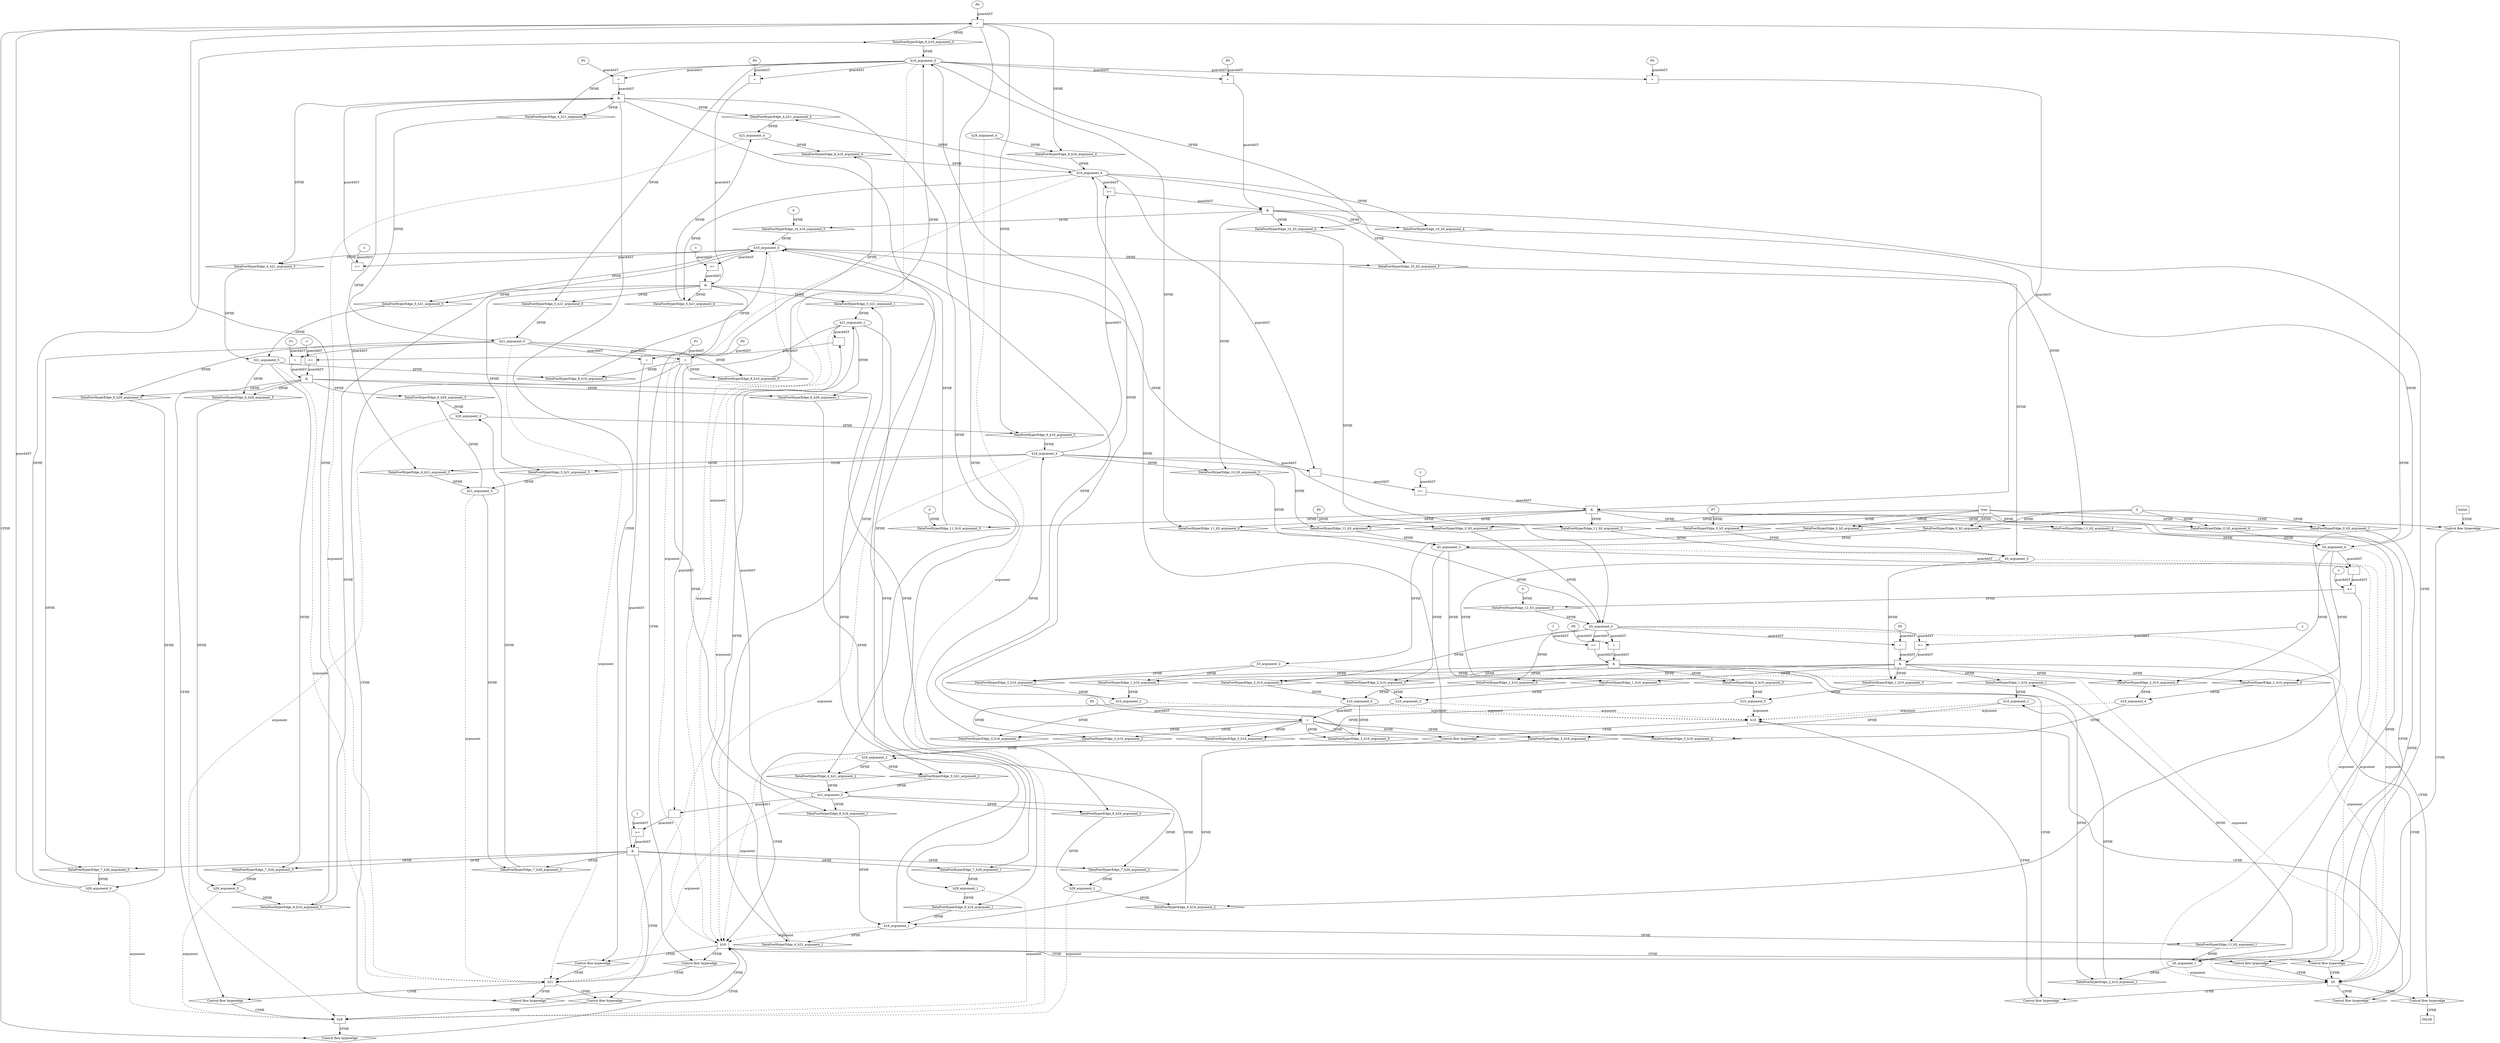 digraph dag {
"h10" [label="h10" nodeName="h10" class=CONTROL  shape="rect"];
"h16" [label="h16" nodeName="h16" class=CONTROL  shape="rect"];
"h21" [label="h21" nodeName="h21" class=CONTROL  shape="rect"];
"h29" [label="h29" nodeName="h29" class=CONTROL  shape="rect"];
"h5" [label="h5" nodeName="h5" class=CONTROL  shape="rect"];
FALSE [label="FALSE" nodeName=FALSE class=CONTROL  shape="rect"];
Initial [label="Initial" nodeName=Initial class=CONTROL  shape="rect"];
ControlFowHyperEdge_0 [label="Control flow hyperedge" nodeName=ControlFowHyperEdge_0 class=controlFlowHyperEdge shape="diamond"];
"Initial" -> ControlFowHyperEdge_0 [label="CFHE"]
ControlFowHyperEdge_0 -> "h5" [label="CFHE"]
ControlFowHyperEdge_1 [label="Control flow hyperedge" nodeName=ControlFowHyperEdge_1 class=controlFlowHyperEdge shape="diamond"];
"h5" -> ControlFowHyperEdge_1 [label="CFHE"]
ControlFowHyperEdge_1 -> "h10" [label="CFHE"]
ControlFowHyperEdge_2 [label="Control flow hyperedge" nodeName=ControlFowHyperEdge_2 class=controlFlowHyperEdge shape="diamond"];
"h5" -> ControlFowHyperEdge_2 [label="CFHE"]
ControlFowHyperEdge_2 -> "h10" [label="CFHE"]
ControlFowHyperEdge_3 [label="Control flow hyperedge" nodeName=ControlFowHyperEdge_3 class=controlFlowHyperEdge shape="diamond"];
"h10" -> ControlFowHyperEdge_3 [label="CFHE"]
ControlFowHyperEdge_3 -> "h16" [label="CFHE"]
ControlFowHyperEdge_4 [label="Control flow hyperedge" nodeName=ControlFowHyperEdge_4 class=controlFlowHyperEdge shape="diamond"];
"h16" -> ControlFowHyperEdge_4 [label="CFHE"]
ControlFowHyperEdge_4 -> "h21" [label="CFHE"]
ControlFowHyperEdge_5 [label="Control flow hyperedge" nodeName=ControlFowHyperEdge_5 class=controlFlowHyperEdge shape="diamond"];
"h16" -> ControlFowHyperEdge_5 [label="CFHE"]
ControlFowHyperEdge_5 -> "h21" [label="CFHE"]
ControlFowHyperEdge_6 [label="Control flow hyperedge" nodeName=ControlFowHyperEdge_6 class=controlFlowHyperEdge shape="diamond"];
"h21" -> ControlFowHyperEdge_6 [label="CFHE"]
ControlFowHyperEdge_6 -> "h29" [label="CFHE"]
ControlFowHyperEdge_7 [label="Control flow hyperedge" nodeName=ControlFowHyperEdge_7 class=controlFlowHyperEdge shape="diamond"];
"h21" -> ControlFowHyperEdge_7 [label="CFHE"]
ControlFowHyperEdge_7 -> "h29" [label="CFHE"]
ControlFowHyperEdge_8 [label="Control flow hyperedge" nodeName=ControlFowHyperEdge_8 class=controlFlowHyperEdge shape="diamond"];
"h21" -> ControlFowHyperEdge_8 [label="CFHE"]
ControlFowHyperEdge_8 -> "h16" [label="CFHE"]
ControlFowHyperEdge_9 [label="Control flow hyperedge" nodeName=ControlFowHyperEdge_9 class=controlFlowHyperEdge shape="diamond"];
"h29" -> ControlFowHyperEdge_9 [label="CFHE"]
ControlFowHyperEdge_9 -> "h16" [label="CFHE"]
ControlFowHyperEdge_10 [label="Control flow hyperedge" nodeName=ControlFowHyperEdge_10 class=controlFlowHyperEdge shape="diamond"];
"h16" -> ControlFowHyperEdge_10 [label="CFHE"]
ControlFowHyperEdge_10 -> "h5" [label="CFHE"]
ControlFowHyperEdge_11 [label="Control flow hyperedge" nodeName=ControlFowHyperEdge_11 class=controlFlowHyperEdge shape="diamond"];
"h16" -> ControlFowHyperEdge_11 [label="CFHE"]
ControlFowHyperEdge_11 -> "h5" [label="CFHE"]
ControlFowHyperEdge_12 [label="Control flow hyperedge" nodeName=ControlFowHyperEdge_12 class=controlFlowHyperEdge shape="diamond"];
"h5" -> ControlFowHyperEdge_12 [label="CFHE"]
ControlFowHyperEdge_12 -> "FALSE" [label="CFHE"]
"h5_argument_0" [label="h5_argument_0" nodeName=argument0 class=argument  head="h5" shape="oval"];
"h5_argument_0" -> "h5"[label="argument" style="dashed"]
"h5_argument_1" [label="h5_argument_1" nodeName=argument1 class=argument  head="h5" shape="oval"];
"h5_argument_1" -> "h5"[label="argument" style="dashed"]
"h5_argument_2" [label="h5_argument_2" nodeName=argument2 class=argument  head="h5" shape="oval"];
"h5_argument_2" -> "h5"[label="argument" style="dashed"]
"h5_argument_3" [label="h5_argument_3" nodeName=argument3 class=argument  head="h5" shape="oval"];
"h5_argument_3" -> "h5"[label="argument" style="dashed"]
"h5_argument_4" [label="h5_argument_4" nodeName=argument4 class=argument  head="h5" shape="oval"];
"h5_argument_4" -> "h5"[label="argument" style="dashed"]
"h5_argument_5" [label="h5_argument_5" nodeName=argument5 class=argument  head="h5" shape="oval"];
"h5_argument_5" -> "h5"[label="argument" style="dashed"]
"h10_argument_0" [label="h10_argument_0" nodeName=argument0 class=argument  head="h10" shape="oval"];
"h10_argument_0" -> "h10"[label="argument" style="dashed"]
"h10_argument_1" [label="h10_argument_1" nodeName=argument1 class=argument  head="h10" shape="oval"];
"h10_argument_1" -> "h10"[label="argument" style="dashed"]
"h10_argument_2" [label="h10_argument_2" nodeName=argument2 class=argument  head="h10" shape="oval"];
"h10_argument_2" -> "h10"[label="argument" style="dashed"]
"h10_argument_3" [label="h10_argument_3" nodeName=argument3 class=argument  head="h10" shape="oval"];
"h10_argument_3" -> "h10"[label="argument" style="dashed"]
"h10_argument_4" [label="h10_argument_4" nodeName=argument4 class=argument  head="h10" shape="oval"];
"h10_argument_4" -> "h10"[label="argument" style="dashed"]
"h10_argument_5" [label="h10_argument_5" nodeName=argument5 class=argument  head="h10" shape="oval"];
"h10_argument_5" -> "h10"[label="argument" style="dashed"]
"h16_argument_0" [label="h16_argument_0" nodeName=argument0 class=argument  head="h16" shape="oval"];
"h16_argument_0" -> "h16"[label="argument" style="dashed"]
"h16_argument_1" [label="h16_argument_1" nodeName=argument1 class=argument  head="h16" shape="oval"];
"h16_argument_1" -> "h16"[label="argument" style="dashed"]
"h16_argument_2" [label="h16_argument_2" nodeName=argument2 class=argument  head="h16" shape="oval"];
"h16_argument_2" -> "h16"[label="argument" style="dashed"]
"h16_argument_3" [label="h16_argument_3" nodeName=argument3 class=argument  head="h16" shape="oval"];
"h16_argument_3" -> "h16"[label="argument" style="dashed"]
"h16_argument_4" [label="h16_argument_4" nodeName=argument4 class=argument  head="h16" shape="oval"];
"h16_argument_4" -> "h16"[label="argument" style="dashed"]
"h16_argument_5" [label="h16_argument_5" nodeName=argument5 class=argument  head="h16" shape="oval"];
"h16_argument_5" -> "h16"[label="argument" style="dashed"]
"h21_argument_0" [label="h21_argument_0" nodeName=argument0 class=argument  head="h21" shape="oval"];
"h21_argument_0" -> "h21"[label="argument" style="dashed"]
"h21_argument_1" [label="h21_argument_1" nodeName=argument1 class=argument  head="h21" shape="oval"];
"h21_argument_1" -> "h21"[label="argument" style="dashed"]
"h21_argument_2" [label="h21_argument_2" nodeName=argument2 class=argument  head="h21" shape="oval"];
"h21_argument_2" -> "h21"[label="argument" style="dashed"]
"h21_argument_3" [label="h21_argument_3" nodeName=argument3 class=argument  head="h21" shape="oval"];
"h21_argument_3" -> "h21"[label="argument" style="dashed"]
"h21_argument_4" [label="h21_argument_4" nodeName=argument4 class=argument  head="h21" shape="oval"];
"h21_argument_4" -> "h21"[label="argument" style="dashed"]
"h21_argument_5" [label="h21_argument_5" nodeName=argument5 class=argument  head="h21" shape="oval"];
"h21_argument_5" -> "h21"[label="argument" style="dashed"]
"h29_argument_0" [label="h29_argument_0" nodeName=argument0 class=argument  head="h29" shape="oval"];
"h29_argument_0" -> "h29"[label="argument" style="dashed"]
"h29_argument_1" [label="h29_argument_1" nodeName=argument1 class=argument  head="h29" shape="oval"];
"h29_argument_1" -> "h29"[label="argument" style="dashed"]
"h29_argument_2" [label="h29_argument_2" nodeName=argument2 class=argument  head="h29" shape="oval"];
"h29_argument_2" -> "h29"[label="argument" style="dashed"]
"h29_argument_3" [label="h29_argument_3" nodeName=argument3 class=argument  head="h29" shape="oval"];
"h29_argument_3" -> "h29"[label="argument" style="dashed"]
"h29_argument_4" [label="h29_argument_4" nodeName=argument4 class=argument  head="h29" shape="oval"];
"h29_argument_4" -> "h29"[label="argument" style="dashed"]
"h29_argument_5" [label="h29_argument_5" nodeName=argument5 class=argument  head="h29" shape="oval"];
"h29_argument_5" -> "h29"[label="argument" style="dashed"]

"true_0" [label="true" nodeName="true_0" class=true shape="rect"];
"true_0" -> "ControlFowHyperEdge_0" [label="CFHE"];
"xxxh5___Initial_0xxxdataFlow_0_node_0" [label="0" nodeName="xxxh5___Initial_0xxxdataFlow_0_node_0" class=IdealInt ];


"xxxh5___Initial_0xxxdataFlow2_node_0" [label="P0" nodeName="xxxh5___Initial_0xxxdataFlow2_node_0" class=symbolicConstant ];


"xxxh5___Initial_0xxxdataFlow4_node_0" [label="P7" nodeName="xxxh5___Initial_0xxxdataFlow4_node_0" class=symbolicConstant ];


"xxxh10___h5_1xxx_and" [label="&" nodeName="xxxh10___h5_1xxx_and" class=Operator shape="rect"];
"xxxh10___h5_1xxxguard_0_node_0" [label=">=" nodeName="xxxh10___h5_1xxxguard_0_node_0" class=Operator  shape="rect"];
"xxxh10___h5_1xxxguard_0_node_1" [label="-1" nodeName="xxxh10___h5_1xxxguard_0_node_1" class=IdealInt ];
"xxxh10___h5_1xxxguard_0_node_1" -> "xxxh10___h5_1xxxguard_0_node_0"[label="guardAST"]
"h5_argument_0" -> "xxxh10___h5_1xxxguard_0_node_0"[label="guardAST"]

"xxxh10___h5_1xxxguard_0_node_0" -> "xxxh10___h5_1xxx_and" [label="guardAST"];
"xxxh10___h5_1xxxguard1_node_0" [label="=" nodeName="xxxh10___h5_1xxxguard1_node_0" class=Operator  shape="rect"];
"xxxh10___h5_1xxxguard1_node_1" [label="P0" nodeName="xxxh10___h5_1xxxguard1_node_1" class=symbolicConstant ];
"xxxh10___h5_1xxxguard1_node_1" -> "xxxh10___h5_1xxxguard1_node_0"[label="guardAST"]
"h5_argument_0" -> "xxxh10___h5_1xxxguard1_node_0"[label="guardAST"]

"xxxh10___h5_1xxxguard1_node_0" -> "xxxh10___h5_1xxx_and" [label="guardAST"];
"xxxh10___h5_1xxx_and" -> "ControlFowHyperEdge_1" [label="CFHE"];
"xxxh10___h5_2xxx_and" [label="&" nodeName="xxxh10___h5_2xxx_and" class=Operator shape="rect"];
"xxxh10___h5_2xxxguard_0_node_0" [label=">=" nodeName="xxxh10___h5_2xxxguard_0_node_0" class=Operator  shape="rect"];
"xxxh10___h5_2xxxguard_0_node_2" [label="1" nodeName="xxxh10___h5_2xxxguard_0_node_2" class=IdealInt ];
"h5_argument_0" -> "xxxh10___h5_2xxxguard_0_node_0"[label="guardAST"]
"xxxh10___h5_2xxxguard_0_node_2" -> "xxxh10___h5_2xxxguard_0_node_0"[label="guardAST"]

"xxxh10___h5_2xxxguard_0_node_0" -> "xxxh10___h5_2xxx_and" [label="guardAST"];
"xxxh10___h5_2xxxguard1_node_0" [label="=" nodeName="xxxh10___h5_2xxxguard1_node_0" class=Operator  shape="rect"];
"xxxh10___h5_2xxxguard1_node_1" [label="P0" nodeName="xxxh10___h5_2xxxguard1_node_1" class=symbolicConstant ];
"xxxh10___h5_2xxxguard1_node_1" -> "xxxh10___h5_2xxxguard1_node_0"[label="guardAST"]
"h5_argument_0" -> "xxxh10___h5_2xxxguard1_node_0"[label="guardAST"]

"xxxh10___h5_2xxxguard1_node_0" -> "xxxh10___h5_2xxx_and" [label="guardAST"];
"xxxh10___h5_2xxx_and" -> "ControlFowHyperEdge_2" [label="CFHE"];
"xxxh16___h10_3xxxguard_0_node_0" [label="=" nodeName="xxxh16___h10_3xxxguard_0_node_0" class=Operator  shape="rect"];
"xxxh16___h10_3xxxguard_0_node_1" [label="P0" nodeName="xxxh16___h10_3xxxguard_0_node_1" class=symbolicConstant ];
"xxxh16___h10_3xxxguard_0_node_1" -> "xxxh16___h10_3xxxguard_0_node_0"[label="guardAST"]
"h10_argument_0" -> "xxxh16___h10_3xxxguard_0_node_0"[label="guardAST"]

"xxxh16___h10_3xxxguard_0_node_0" -> "ControlFowHyperEdge_3" [label="CFHE"];
"xxxh21___h16_4xxx_and" [label="&" nodeName="xxxh21___h16_4xxx_and" class=Operator shape="rect"];
"xxxh21___h16_4xxxguard_0_node_0" [label=">=" nodeName="xxxh21___h16_4xxxguard_0_node_0" class=Operator  shape="rect"];
"xxxh21___h16_4xxxguard_0_node_1" [label="-1" nodeName="xxxh21___h16_4xxxguard_0_node_1" class=IdealInt ];
"xxxh21___h16_4xxxguard_0_node_1" -> "xxxh21___h16_4xxxguard_0_node_0"[label="guardAST"]
"h16_argument_5" -> "xxxh21___h16_4xxxguard_0_node_0"[label="guardAST"]

"xxxh21___h16_4xxxguard_0_node_0" -> "xxxh21___h16_4xxx_and" [label="guardAST"];
"xxxh21___h16_4xxxguard1_node_0" [label="=" nodeName="xxxh21___h16_4xxxguard1_node_0" class=Operator  shape="rect"];
"xxxh21___h16_4xxxguard1_node_1" [label="P0" nodeName="xxxh21___h16_4xxxguard1_node_1" class=symbolicConstant ];
"xxxh21___h16_4xxxguard1_node_1" -> "xxxh21___h16_4xxxguard1_node_0"[label="guardAST"]
"h16_argument_0" -> "xxxh21___h16_4xxxguard1_node_0"[label="guardAST"]

"xxxh21___h16_4xxxguard1_node_0" -> "xxxh21___h16_4xxx_and" [label="guardAST"];
"xxxh21___h16_4xxx_and" -> "ControlFowHyperEdge_4" [label="CFHE"];
"xxxh21___h16_5xxx_and" [label="&" nodeName="xxxh21___h16_5xxx_and" class=Operator shape="rect"];
"xxxh21___h16_5xxxguard_0_node_0" [label=">=" nodeName="xxxh21___h16_5xxxguard_0_node_0" class=Operator  shape="rect"];
"xxxh21___h16_5xxxguard_0_node_2" [label="1" nodeName="xxxh21___h16_5xxxguard_0_node_2" class=IdealInt ];
"h16_argument_5" -> "xxxh21___h16_5xxxguard_0_node_0"[label="guardAST"]
"xxxh21___h16_5xxxguard_0_node_2" -> "xxxh21___h16_5xxxguard_0_node_0"[label="guardAST"]

"xxxh21___h16_5xxxguard_0_node_0" -> "xxxh21___h16_5xxx_and" [label="guardAST"];
"xxxh21___h16_5xxxguard1_node_0" [label="=" nodeName="xxxh21___h16_5xxxguard1_node_0" class=Operator  shape="rect"];
"xxxh21___h16_5xxxguard1_node_1" [label="P0" nodeName="xxxh21___h16_5xxxguard1_node_1" class=symbolicConstant ];
"xxxh21___h16_5xxxguard1_node_1" -> "xxxh21___h16_5xxxguard1_node_0"[label="guardAST"]
"h16_argument_0" -> "xxxh21___h16_5xxxguard1_node_0"[label="guardAST"]

"xxxh21___h16_5xxxguard1_node_0" -> "xxxh21___h16_5xxx_and" [label="guardAST"];
"xxxh21___h16_5xxx_and" -> "ControlFowHyperEdge_5" [label="CFHE"];
"xxxh29___h21_6xxx_and" [label="&" nodeName="xxxh29___h21_6xxx_and" class=Operator shape="rect"];
"xxxh29___h21_6xxxguard_0_node_0" [label=">=" nodeName="xxxh29___h21_6xxxguard_0_node_0" class=Operator  shape="rect"];
"xxxh29___h21_6xxxguard_0_node_1" [label="-1" nodeName="xxxh29___h21_6xxxguard_0_node_1" class=IdealInt ];
"xxxh29___h21_6xxxguard_0_node_2" [label="-" nodeName="xxxh29___h21_6xxxguard_0_node_2" class= Operator shape="rect"];
"xxxh29___h21_6xxxguard_0_node_1" -> "xxxh29___h21_6xxxguard_0_node_0"[label="guardAST"]
"xxxh29___h21_6xxxguard_0_node_2" -> "xxxh29___h21_6xxxguard_0_node_0"[label="guardAST"]
"h21_argument_1" -> "xxxh29___h21_6xxxguard_0_node_2"[label="guardAST"]
"h21_argument_2" -> "xxxh29___h21_6xxxguard_0_node_2"[label="guardAST"]

"xxxh29___h21_6xxxguard_0_node_0" -> "xxxh29___h21_6xxx_and" [label="guardAST"];
"xxxh29___h21_6xxxguard1_node_0" [label="=" nodeName="xxxh29___h21_6xxxguard1_node_0" class=Operator  shape="rect"];
"xxxh29___h21_6xxxguard1_node_1" [label="P1" nodeName="xxxh29___h21_6xxxguard1_node_1" class=symbolicConstant ];
"xxxh29___h21_6xxxguard1_node_1" -> "xxxh29___h21_6xxxguard1_node_0"[label="guardAST"]
"h21_argument_0" -> "xxxh29___h21_6xxxguard1_node_0"[label="guardAST"]

"xxxh29___h21_6xxxguard1_node_0" -> "xxxh29___h21_6xxx_and" [label="guardAST"];
"xxxh29___h21_6xxx_and" -> "ControlFowHyperEdge_6" [label="CFHE"];
"xxxh29___h21_7xxx_and" [label="&" nodeName="xxxh29___h21_7xxx_and" class=Operator shape="rect"];
"xxxh29___h21_7xxxguard_0_node_0" [label=">=" nodeName="xxxh29___h21_7xxxguard_0_node_0" class=Operator  shape="rect"];
"xxxh29___h21_7xxxguard_0_node_1" [label="-" nodeName="xxxh29___h21_7xxxguard_0_node_1" class= Operator shape="rect"];
"xxxh29___h21_7xxxguard_0_node_4" [label="1" nodeName="xxxh29___h21_7xxxguard_0_node_4" class=IdealInt ];
"xxxh29___h21_7xxxguard_0_node_1" -> "xxxh29___h21_7xxxguard_0_node_0"[label="guardAST"]
"xxxh29___h21_7xxxguard_0_node_4" -> "xxxh29___h21_7xxxguard_0_node_0"[label="guardAST"]
"h21_argument_1" -> "xxxh29___h21_7xxxguard_0_node_1"[label="guardAST"]
"h21_argument_2" -> "xxxh29___h21_7xxxguard_0_node_1"[label="guardAST"]

"xxxh29___h21_7xxxguard_0_node_0" -> "xxxh29___h21_7xxx_and" [label="guardAST"];
"xxxh29___h21_7xxxguard1_node_0" [label="=" nodeName="xxxh29___h21_7xxxguard1_node_0" class=Operator  shape="rect"];
"xxxh29___h21_7xxxguard1_node_1" [label="P1" nodeName="xxxh29___h21_7xxxguard1_node_1" class=symbolicConstant ];
"xxxh29___h21_7xxxguard1_node_1" -> "xxxh29___h21_7xxxguard1_node_0"[label="guardAST"]
"h21_argument_0" -> "xxxh29___h21_7xxxguard1_node_0"[label="guardAST"]

"xxxh29___h21_7xxxguard1_node_0" -> "xxxh29___h21_7xxx_and" [label="guardAST"];
"xxxh29___h21_7xxx_and" -> "ControlFowHyperEdge_7" [label="CFHE"];
"xxxh16___h21_8xxxguard_0_node_0" [label="=" nodeName="xxxh16___h21_8xxxguard_0_node_0" class=Operator  shape="rect"];
"xxxh16___h21_8xxxguard_0_node_1" [label="P0" nodeName="xxxh16___h21_8xxxguard_0_node_1" class=symbolicConstant ];
"xxxh16___h21_8xxxguard_0_node_1" -> "xxxh16___h21_8xxxguard_0_node_0"[label="guardAST"]
"h21_argument_0" -> "xxxh16___h21_8xxxguard_0_node_0"[label="guardAST"]

"xxxh16___h21_8xxxguard_0_node_0" -> "ControlFowHyperEdge_8" [label="CFHE"];

"xxxh16___h29_9xxxguard_0_node_0" [label="=" nodeName="xxxh16___h29_9xxxguard_0_node_0" class=Operator  shape="rect"];
"xxxh16___h29_9xxxguard_0_node_1" [label="P0" nodeName="xxxh16___h29_9xxxguard_0_node_1" class=symbolicConstant ];
"xxxh16___h29_9xxxguard_0_node_1" -> "xxxh16___h29_9xxxguard_0_node_0"[label="guardAST"]
"h29_argument_0" -> "xxxh16___h29_9xxxguard_0_node_0"[label="guardAST"]

"xxxh16___h29_9xxxguard_0_node_0" -> "ControlFowHyperEdge_9" [label="CFHE"];
"xxxh5___h16_10xxx_and" [label="&" nodeName="xxxh5___h16_10xxx_and" class=Operator shape="rect"];
"xxxh5___h16_10xxxguard_0_node_0" [label=">=" nodeName="xxxh5___h16_10xxxguard_0_node_0" class=Operator  shape="rect"];
"h16_argument_3" -> "xxxh5___h16_10xxxguard_0_node_0"[label="guardAST"]
"h16_argument_4" -> "xxxh5___h16_10xxxguard_0_node_0"[label="guardAST"]

"xxxh5___h16_10xxxguard_0_node_0" -> "xxxh5___h16_10xxx_and" [label="guardAST"];
"xxxh5___h16_10xxxguard1_node_0" [label="=" nodeName="xxxh5___h16_10xxxguard1_node_0" class=Operator  shape="rect"];
"xxxh5___h16_10xxxguard1_node_1" [label="P0" nodeName="xxxh5___h16_10xxxguard1_node_1" class=symbolicConstant ];
"xxxh5___h16_10xxxguard1_node_1" -> "xxxh5___h16_10xxxguard1_node_0"[label="guardAST"]
"h16_argument_0" -> "xxxh5___h16_10xxxguard1_node_0"[label="guardAST"]

"xxxh5___h16_10xxxguard1_node_0" -> "xxxh5___h16_10xxx_and" [label="guardAST"];
"xxxh5___h16_10xxx_and" -> "ControlFowHyperEdge_10" [label="CFHE"];

"xxxh5___h16_11xxx_and" [label="&" nodeName="xxxh5___h16_11xxx_and" class=Operator shape="rect"];
"xxxh5___h16_11xxxguard_0_node_0" [label=">=" nodeName="xxxh5___h16_11xxxguard_0_node_0" class=Operator  shape="rect"];
"xxxh5___h16_11xxxguard_0_node_1" [label="-1" nodeName="xxxh5___h16_11xxxguard_0_node_1" class=IdealInt ];
"xxxh5___h16_11xxxguard_0_node_2" [label="-" nodeName="xxxh5___h16_11xxxguard_0_node_2" class= Operator shape="rect"];
"xxxh5___h16_11xxxguard_0_node_1" -> "xxxh5___h16_11xxxguard_0_node_0"[label="guardAST"]
"xxxh5___h16_11xxxguard_0_node_2" -> "xxxh5___h16_11xxxguard_0_node_0"[label="guardAST"]
"h16_argument_3" -> "xxxh5___h16_11xxxguard_0_node_2"[label="guardAST"]
"h16_argument_4" -> "xxxh5___h16_11xxxguard_0_node_2"[label="guardAST"]

"xxxh5___h16_11xxxguard_0_node_0" -> "xxxh5___h16_11xxx_and" [label="guardAST"];
"xxxh5___h16_11xxxguard1_node_0" [label="=" nodeName="xxxh5___h16_11xxxguard1_node_0" class=Operator  shape="rect"];
"xxxh5___h16_11xxxguard1_node_1" [label="P0" nodeName="xxxh5___h16_11xxxguard1_node_1" class=symbolicConstant ];
"xxxh5___h16_11xxxguard1_node_1" -> "xxxh5___h16_11xxxguard1_node_0"[label="guardAST"]
"h16_argument_0" -> "xxxh5___h16_11xxxguard1_node_0"[label="guardAST"]

"xxxh5___h16_11xxxguard1_node_0" -> "xxxh5___h16_11xxx_and" [label="guardAST"];
"xxxh5___h16_11xxx_and" -> "ControlFowHyperEdge_11" [label="CFHE"];

"xxxFALSE___h5_12xxxguard_0_node_0" [label=">=" nodeName="xxxFALSE___h5_12xxxguard_0_node_0" class=Operator  shape="rect"];
"xxxFALSE___h5_12xxxguard_0_node_1" [label="-1" nodeName="xxxFALSE___h5_12xxxguard_0_node_1" class=IdealInt ];
"xxxFALSE___h5_12xxxguard_0_node_2" [label="-" nodeName="xxxFALSE___h5_12xxxguard_0_node_2" class= Operator shape="rect"];
"xxxFALSE___h5_12xxxguard_0_node_1" -> "xxxFALSE___h5_12xxxguard_0_node_0"[label="guardAST"]
"xxxFALSE___h5_12xxxguard_0_node_2" -> "xxxFALSE___h5_12xxxguard_0_node_0"[label="guardAST"]
"h5_argument_3" -> "xxxFALSE___h5_12xxxguard_0_node_2"[label="guardAST"]
"h5_argument_4" -> "xxxFALSE___h5_12xxxguard_0_node_2"[label="guardAST"]

"xxxFALSE___h5_12xxxguard_0_node_0" -> "ControlFowHyperEdge_12" [label="CFHE"];
"xxxh5___h16_10xxxh16_argument_5_constant_0" [label="0" nodeName="xxxh5___h16_10xxxh16_argument_5_constant_0" class=Constant];
"DataFowHyperEdge_10_h16_argument_5" [label="DataFowHyperEdge_10_h16_argument_5" nodeName="DataFowHyperEdge_10_h16_argument_5" class=DataFlowHyperedge shape="diamond"];
"DataFowHyperEdge_10_h16_argument_5" -> "h16_argument_5"[label="DFHE"]
"xxxh5___h16_10xxx_and" -> "DataFowHyperEdge_10_h16_argument_5"[label="DFHE"]
"xxxh5___h16_10xxxh16_argument_5_constant_0" -> "DataFowHyperEdge_10_h16_argument_5" [label="DFHE"];
"xxxh5___h16_11xxxh16_argument_5_constant_0" [label="0" nodeName="xxxh5___h16_11xxxh16_argument_5_constant_0" class=Constant];
"DataFowHyperEdge_11_h16_argument_5" [label="DataFowHyperEdge_11_h16_argument_5" nodeName="DataFowHyperEdge_11_h16_argument_5" class=DataFlowHyperedge shape="diamond"];
"DataFowHyperEdge_11_h16_argument_5" -> "h16_argument_5"[label="DFHE"]
"xxxh5___h16_11xxx_and" -> "DataFowHyperEdge_11_h16_argument_5"[label="DFHE"]
"xxxh5___h16_11xxxh16_argument_5_constant_0" -> "DataFowHyperEdge_11_h16_argument_5" [label="DFHE"];
"xxxFALSE___h5_12xxxh5_argument_0_constant_0" [label="0" nodeName="xxxFALSE___h5_12xxxh5_argument_0_constant_0" class=Constant];
"DataFowHyperEdge_12_h5_argument_0" [label="DataFowHyperEdge_12_h5_argument_0" nodeName="DataFowHyperEdge_12_h5_argument_0" class=DataFlowHyperedge shape="diamond"];
"DataFowHyperEdge_12_h5_argument_0" -> "h5_argument_0"[label="DFHE"]
"xxxFALSE___h5_12xxxguard_0_node_0" -> "DataFowHyperEdge_12_h5_argument_0"[label="DFHE"]
"xxxFALSE___h5_12xxxh5_argument_0_constant_0" -> "DataFowHyperEdge_12_h5_argument_0" [label="DFHE"];
"h5_argument_5" -> "DataFowHyperEdge_1_h10_argument_5"[label="DFHE"]
"DataFowHyperEdge_1_h10_argument_5" [label="DataFowHyperEdge_1_h10_argument_5" nodeName="DataFowHyperEdge_1_h10_argument_5" class=DataFlowHyperedge shape="diamond"];
"DataFowHyperEdge_1_h10_argument_5" -> "h10_argument_5"[label="DFHE"]
"xxxh10___h5_1xxx_and" -> "DataFowHyperEdge_1_h10_argument_5"[label="DFHE"]
"h5_argument_4" -> "DataFowHyperEdge_1_h10_argument_4"[label="DFHE"]
"DataFowHyperEdge_1_h10_argument_4" [label="DataFowHyperEdge_1_h10_argument_4" nodeName="DataFowHyperEdge_1_h10_argument_4" class=DataFlowHyperedge shape="diamond"];
"DataFowHyperEdge_1_h10_argument_4" -> "h10_argument_4"[label="DFHE"]
"xxxh10___h5_1xxx_and" -> "DataFowHyperEdge_1_h10_argument_4"[label="DFHE"]
"h5_argument_1" -> "DataFowHyperEdge_1_h10_argument_1"[label="DFHE"]
"DataFowHyperEdge_1_h10_argument_1" [label="DataFowHyperEdge_1_h10_argument_1" nodeName="DataFowHyperEdge_1_h10_argument_1" class=DataFlowHyperedge shape="diamond"];
"DataFowHyperEdge_1_h10_argument_1" -> "h10_argument_1"[label="DFHE"]
"xxxh10___h5_1xxx_and" -> "DataFowHyperEdge_1_h10_argument_1"[label="DFHE"]
"h5_argument_0" -> "DataFowHyperEdge_1_h10_argument_0"[label="DFHE"]
"DataFowHyperEdge_1_h10_argument_0" [label="DataFowHyperEdge_1_h10_argument_0" nodeName="DataFowHyperEdge_1_h10_argument_0" class=DataFlowHyperedge shape="diamond"];
"DataFowHyperEdge_1_h10_argument_0" -> "h10_argument_0"[label="DFHE"]
"xxxh10___h5_1xxx_and" -> "DataFowHyperEdge_1_h10_argument_0"[label="DFHE"]
"h5_argument_3" -> "DataFowHyperEdge_1_h10_argument_3"[label="DFHE"]
"DataFowHyperEdge_1_h10_argument_3" [label="DataFowHyperEdge_1_h10_argument_3" nodeName="DataFowHyperEdge_1_h10_argument_3" class=DataFlowHyperedge shape="diamond"];
"DataFowHyperEdge_1_h10_argument_3" -> "h10_argument_3"[label="DFHE"]
"xxxh10___h5_1xxx_and" -> "DataFowHyperEdge_1_h10_argument_3"[label="DFHE"]
"h5_argument_2" -> "DataFowHyperEdge_1_h10_argument_2"[label="DFHE"]
"DataFowHyperEdge_1_h10_argument_2" [label="DataFowHyperEdge_1_h10_argument_2" nodeName="DataFowHyperEdge_1_h10_argument_2" class=DataFlowHyperedge shape="diamond"];
"DataFowHyperEdge_1_h10_argument_2" -> "h10_argument_2"[label="DFHE"]
"xxxh10___h5_1xxx_and" -> "DataFowHyperEdge_1_h10_argument_2"[label="DFHE"]
"h5_argument_0" -> "DataFowHyperEdge_2_h10_argument_0"[label="DFHE"]
"DataFowHyperEdge_2_h10_argument_0" [label="DataFowHyperEdge_2_h10_argument_0" nodeName="DataFowHyperEdge_2_h10_argument_0" class=DataFlowHyperedge shape="diamond"];
"DataFowHyperEdge_2_h10_argument_0" -> "h10_argument_0"[label="DFHE"]
"xxxh10___h5_2xxx_and" -> "DataFowHyperEdge_2_h10_argument_0"[label="DFHE"]
"h5_argument_1" -> "DataFowHyperEdge_2_h10_argument_1"[label="DFHE"]
"DataFowHyperEdge_2_h10_argument_1" [label="DataFowHyperEdge_2_h10_argument_1" nodeName="DataFowHyperEdge_2_h10_argument_1" class=DataFlowHyperedge shape="diamond"];
"DataFowHyperEdge_2_h10_argument_1" -> "h10_argument_1"[label="DFHE"]
"xxxh10___h5_2xxx_and" -> "DataFowHyperEdge_2_h10_argument_1"[label="DFHE"]
"h5_argument_5" -> "DataFowHyperEdge_2_h10_argument_5"[label="DFHE"]
"DataFowHyperEdge_2_h10_argument_5" [label="DataFowHyperEdge_2_h10_argument_5" nodeName="DataFowHyperEdge_2_h10_argument_5" class=DataFlowHyperedge shape="diamond"];
"DataFowHyperEdge_2_h10_argument_5" -> "h10_argument_5"[label="DFHE"]
"xxxh10___h5_2xxx_and" -> "DataFowHyperEdge_2_h10_argument_5"[label="DFHE"]
"h5_argument_4" -> "DataFowHyperEdge_2_h10_argument_4"[label="DFHE"]
"DataFowHyperEdge_2_h10_argument_4" [label="DataFowHyperEdge_2_h10_argument_4" nodeName="DataFowHyperEdge_2_h10_argument_4" class=DataFlowHyperedge shape="diamond"];
"DataFowHyperEdge_2_h10_argument_4" -> "h10_argument_4"[label="DFHE"]
"xxxh10___h5_2xxx_and" -> "DataFowHyperEdge_2_h10_argument_4"[label="DFHE"]
"h5_argument_3" -> "DataFowHyperEdge_2_h10_argument_3"[label="DFHE"]
"DataFowHyperEdge_2_h10_argument_3" [label="DataFowHyperEdge_2_h10_argument_3" nodeName="DataFowHyperEdge_2_h10_argument_3" class=DataFlowHyperedge shape="diamond"];
"DataFowHyperEdge_2_h10_argument_3" -> "h10_argument_3"[label="DFHE"]
"xxxh10___h5_2xxx_and" -> "DataFowHyperEdge_2_h10_argument_3"[label="DFHE"]
"h5_argument_2" -> "DataFowHyperEdge_2_h10_argument_2"[label="DFHE"]
"DataFowHyperEdge_2_h10_argument_2" [label="DataFowHyperEdge_2_h10_argument_2" nodeName="DataFowHyperEdge_2_h10_argument_2" class=DataFlowHyperedge shape="diamond"];
"DataFowHyperEdge_2_h10_argument_2" -> "h10_argument_2"[label="DFHE"]
"xxxh10___h5_2xxx_and" -> "DataFowHyperEdge_2_h10_argument_2"[label="DFHE"]
"h10_argument_2" -> "DataFowHyperEdge_3_h16_argument_2"[label="DFHE"]
"DataFowHyperEdge_3_h16_argument_2" [label="DataFowHyperEdge_3_h16_argument_2" nodeName="DataFowHyperEdge_3_h16_argument_2" class=DataFlowHyperedge shape="diamond"];
"DataFowHyperEdge_3_h16_argument_2" -> "h16_argument_2"[label="DFHE"]
"xxxh16___h10_3xxxguard_0_node_0" -> "DataFowHyperEdge_3_h16_argument_2"[label="DFHE"]
"h10_argument_1" -> "DataFowHyperEdge_3_h16_argument_1"[label="DFHE"]
"DataFowHyperEdge_3_h16_argument_1" [label="DataFowHyperEdge_3_h16_argument_1" nodeName="DataFowHyperEdge_3_h16_argument_1" class=DataFlowHyperedge shape="diamond"];
"DataFowHyperEdge_3_h16_argument_1" -> "h16_argument_1"[label="DFHE"]
"xxxh16___h10_3xxxguard_0_node_0" -> "DataFowHyperEdge_3_h16_argument_1"[label="DFHE"]
"h10_argument_5" -> "DataFowHyperEdge_3_h16_argument_5"[label="DFHE"]
"DataFowHyperEdge_3_h16_argument_5" [label="DataFowHyperEdge_3_h16_argument_5" nodeName="DataFowHyperEdge_3_h16_argument_5" class=DataFlowHyperedge shape="diamond"];
"DataFowHyperEdge_3_h16_argument_5" -> "h16_argument_5"[label="DFHE"]
"xxxh16___h10_3xxxguard_0_node_0" -> "DataFowHyperEdge_3_h16_argument_5"[label="DFHE"]
"h10_argument_3" -> "DataFowHyperEdge_3_h16_argument_3"[label="DFHE"]
"DataFowHyperEdge_3_h16_argument_3" [label="DataFowHyperEdge_3_h16_argument_3" nodeName="DataFowHyperEdge_3_h16_argument_3" class=DataFlowHyperedge shape="diamond"];
"DataFowHyperEdge_3_h16_argument_3" -> "h16_argument_3"[label="DFHE"]
"xxxh16___h10_3xxxguard_0_node_0" -> "DataFowHyperEdge_3_h16_argument_3"[label="DFHE"]
"h10_argument_4" -> "DataFowHyperEdge_3_h16_argument_4"[label="DFHE"]
"DataFowHyperEdge_3_h16_argument_4" [label="DataFowHyperEdge_3_h16_argument_4" nodeName="DataFowHyperEdge_3_h16_argument_4" class=DataFlowHyperedge shape="diamond"];
"DataFowHyperEdge_3_h16_argument_4" -> "h16_argument_4"[label="DFHE"]
"xxxh16___h10_3xxxguard_0_node_0" -> "DataFowHyperEdge_3_h16_argument_4"[label="DFHE"]
"h10_argument_0" -> "DataFowHyperEdge_3_h16_argument_0"[label="DFHE"]
"DataFowHyperEdge_3_h16_argument_0" [label="DataFowHyperEdge_3_h16_argument_0" nodeName="DataFowHyperEdge_3_h16_argument_0" class=DataFlowHyperedge shape="diamond"];
"DataFowHyperEdge_3_h16_argument_0" -> "h16_argument_0"[label="DFHE"]
"xxxh16___h10_3xxxguard_0_node_0" -> "DataFowHyperEdge_3_h16_argument_0"[label="DFHE"]
"h16_argument_4" -> "DataFowHyperEdge_4_h21_argument_4"[label="DFHE"]
"DataFowHyperEdge_4_h21_argument_4" [label="DataFowHyperEdge_4_h21_argument_4" nodeName="DataFowHyperEdge_4_h21_argument_4" class=DataFlowHyperedge shape="diamond"];
"DataFowHyperEdge_4_h21_argument_4" -> "h21_argument_4"[label="DFHE"]
"xxxh21___h16_4xxx_and" -> "DataFowHyperEdge_4_h21_argument_4"[label="DFHE"]
"h16_argument_1" -> "DataFowHyperEdge_4_h21_argument_1"[label="DFHE"]
"DataFowHyperEdge_4_h21_argument_1" [label="DataFowHyperEdge_4_h21_argument_1" nodeName="DataFowHyperEdge_4_h21_argument_1" class=DataFlowHyperedge shape="diamond"];
"DataFowHyperEdge_4_h21_argument_1" -> "h21_argument_1"[label="DFHE"]
"xxxh21___h16_4xxx_and" -> "DataFowHyperEdge_4_h21_argument_1"[label="DFHE"]
"h16_argument_2" -> "DataFowHyperEdge_4_h21_argument_2"[label="DFHE"]
"DataFowHyperEdge_4_h21_argument_2" [label="DataFowHyperEdge_4_h21_argument_2" nodeName="DataFowHyperEdge_4_h21_argument_2" class=DataFlowHyperedge shape="diamond"];
"DataFowHyperEdge_4_h21_argument_2" -> "h21_argument_2"[label="DFHE"]
"xxxh21___h16_4xxx_and" -> "DataFowHyperEdge_4_h21_argument_2"[label="DFHE"]
"h16_argument_0" -> "DataFowHyperEdge_4_h21_argument_0"[label="DFHE"]
"DataFowHyperEdge_4_h21_argument_0" [label="DataFowHyperEdge_4_h21_argument_0" nodeName="DataFowHyperEdge_4_h21_argument_0" class=DataFlowHyperedge shape="diamond"];
"DataFowHyperEdge_4_h21_argument_0" -> "h21_argument_0"[label="DFHE"]
"xxxh21___h16_4xxx_and" -> "DataFowHyperEdge_4_h21_argument_0"[label="DFHE"]
"h16_argument_5" -> "DataFowHyperEdge_4_h21_argument_5"[label="DFHE"]
"DataFowHyperEdge_4_h21_argument_5" [label="DataFowHyperEdge_4_h21_argument_5" nodeName="DataFowHyperEdge_4_h21_argument_5" class=DataFlowHyperedge shape="diamond"];
"DataFowHyperEdge_4_h21_argument_5" -> "h21_argument_5"[label="DFHE"]
"xxxh21___h16_4xxx_and" -> "DataFowHyperEdge_4_h21_argument_5"[label="DFHE"]
"h16_argument_3" -> "DataFowHyperEdge_4_h21_argument_3"[label="DFHE"]
"DataFowHyperEdge_4_h21_argument_3" [label="DataFowHyperEdge_4_h21_argument_3" nodeName="DataFowHyperEdge_4_h21_argument_3" class=DataFlowHyperedge shape="diamond"];
"DataFowHyperEdge_4_h21_argument_3" -> "h21_argument_3"[label="DFHE"]
"xxxh21___h16_4xxx_and" -> "DataFowHyperEdge_4_h21_argument_3"[label="DFHE"]
"h16_argument_4" -> "DataFowHyperEdge_5_h21_argument_4"[label="DFHE"]
"DataFowHyperEdge_5_h21_argument_4" [label="DataFowHyperEdge_5_h21_argument_4" nodeName="DataFowHyperEdge_5_h21_argument_4" class=DataFlowHyperedge shape="diamond"];
"DataFowHyperEdge_5_h21_argument_4" -> "h21_argument_4"[label="DFHE"]
"xxxh21___h16_5xxx_and" -> "DataFowHyperEdge_5_h21_argument_4"[label="DFHE"]
"h16_argument_1" -> "DataFowHyperEdge_5_h21_argument_1"[label="DFHE"]
"DataFowHyperEdge_5_h21_argument_1" [label="DataFowHyperEdge_5_h21_argument_1" nodeName="DataFowHyperEdge_5_h21_argument_1" class=DataFlowHyperedge shape="diamond"];
"DataFowHyperEdge_5_h21_argument_1" -> "h21_argument_1"[label="DFHE"]
"xxxh21___h16_5xxx_and" -> "DataFowHyperEdge_5_h21_argument_1"[label="DFHE"]
"h16_argument_3" -> "DataFowHyperEdge_5_h21_argument_3"[label="DFHE"]
"DataFowHyperEdge_5_h21_argument_3" [label="DataFowHyperEdge_5_h21_argument_3" nodeName="DataFowHyperEdge_5_h21_argument_3" class=DataFlowHyperedge shape="diamond"];
"DataFowHyperEdge_5_h21_argument_3" -> "h21_argument_3"[label="DFHE"]
"xxxh21___h16_5xxx_and" -> "DataFowHyperEdge_5_h21_argument_3"[label="DFHE"]
"h16_argument_2" -> "DataFowHyperEdge_5_h21_argument_2"[label="DFHE"]
"DataFowHyperEdge_5_h21_argument_2" [label="DataFowHyperEdge_5_h21_argument_2" nodeName="DataFowHyperEdge_5_h21_argument_2" class=DataFlowHyperedge shape="diamond"];
"DataFowHyperEdge_5_h21_argument_2" -> "h21_argument_2"[label="DFHE"]
"xxxh21___h16_5xxx_and" -> "DataFowHyperEdge_5_h21_argument_2"[label="DFHE"]
"h16_argument_5" -> "DataFowHyperEdge_5_h21_argument_5"[label="DFHE"]
"DataFowHyperEdge_5_h21_argument_5" [label="DataFowHyperEdge_5_h21_argument_5" nodeName="DataFowHyperEdge_5_h21_argument_5" class=DataFlowHyperedge shape="diamond"];
"DataFowHyperEdge_5_h21_argument_5" -> "h21_argument_5"[label="DFHE"]
"xxxh21___h16_5xxx_and" -> "DataFowHyperEdge_5_h21_argument_5"[label="DFHE"]
"h16_argument_0" -> "DataFowHyperEdge_5_h21_argument_0"[label="DFHE"]
"DataFowHyperEdge_5_h21_argument_0" [label="DataFowHyperEdge_5_h21_argument_0" nodeName="DataFowHyperEdge_5_h21_argument_0" class=DataFlowHyperedge shape="diamond"];
"DataFowHyperEdge_5_h21_argument_0" -> "h21_argument_0"[label="DFHE"]
"xxxh21___h16_5xxx_and" -> "DataFowHyperEdge_5_h21_argument_0"[label="DFHE"]
"h21_argument_3" -> "DataFowHyperEdge_6_h29_argument_3"[label="DFHE"]
"DataFowHyperEdge_6_h29_argument_3" [label="DataFowHyperEdge_6_h29_argument_3" nodeName="DataFowHyperEdge_6_h29_argument_3" class=DataFlowHyperedge shape="diamond"];
"DataFowHyperEdge_6_h29_argument_3" -> "h29_argument_3"[label="DFHE"]
"xxxh29___h21_6xxx_and" -> "DataFowHyperEdge_6_h29_argument_3"[label="DFHE"]
"h21_argument_2" -> "DataFowHyperEdge_6_h29_argument_2"[label="DFHE"]
"DataFowHyperEdge_6_h29_argument_2" [label="DataFowHyperEdge_6_h29_argument_2" nodeName="DataFowHyperEdge_6_h29_argument_2" class=DataFlowHyperedge shape="diamond"];
"DataFowHyperEdge_6_h29_argument_2" -> "h29_argument_2"[label="DFHE"]
"xxxh29___h21_6xxx_and" -> "DataFowHyperEdge_6_h29_argument_2"[label="DFHE"]
"h21_argument_0" -> "DataFowHyperEdge_6_h29_argument_0"[label="DFHE"]
"DataFowHyperEdge_6_h29_argument_0" [label="DataFowHyperEdge_6_h29_argument_0" nodeName="DataFowHyperEdge_6_h29_argument_0" class=DataFlowHyperedge shape="diamond"];
"DataFowHyperEdge_6_h29_argument_0" -> "h29_argument_0"[label="DFHE"]
"xxxh29___h21_6xxx_and" -> "DataFowHyperEdge_6_h29_argument_0"[label="DFHE"]
"h21_argument_5" -> "DataFowHyperEdge_6_h29_argument_5"[label="DFHE"]
"DataFowHyperEdge_6_h29_argument_5" [label="DataFowHyperEdge_6_h29_argument_5" nodeName="DataFowHyperEdge_6_h29_argument_5" class=DataFlowHyperedge shape="diamond"];
"DataFowHyperEdge_6_h29_argument_5" -> "h29_argument_5"[label="DFHE"]
"xxxh29___h21_6xxx_and" -> "DataFowHyperEdge_6_h29_argument_5"[label="DFHE"]
"h21_argument_1" -> "DataFowHyperEdge_6_h29_argument_1"[label="DFHE"]
"DataFowHyperEdge_6_h29_argument_1" [label="DataFowHyperEdge_6_h29_argument_1" nodeName="DataFowHyperEdge_6_h29_argument_1" class=DataFlowHyperedge shape="diamond"];
"DataFowHyperEdge_6_h29_argument_1" -> "h29_argument_1"[label="DFHE"]
"xxxh29___h21_6xxx_and" -> "DataFowHyperEdge_6_h29_argument_1"[label="DFHE"]
"h21_argument_5" -> "DataFowHyperEdge_7_h29_argument_5"[label="DFHE"]
"DataFowHyperEdge_7_h29_argument_5" [label="DataFowHyperEdge_7_h29_argument_5" nodeName="DataFowHyperEdge_7_h29_argument_5" class=DataFlowHyperedge shape="diamond"];
"DataFowHyperEdge_7_h29_argument_5" -> "h29_argument_5"[label="DFHE"]
"xxxh29___h21_7xxx_and" -> "DataFowHyperEdge_7_h29_argument_5"[label="DFHE"]
"h21_argument_2" -> "DataFowHyperEdge_7_h29_argument_2"[label="DFHE"]
"DataFowHyperEdge_7_h29_argument_2" [label="DataFowHyperEdge_7_h29_argument_2" nodeName="DataFowHyperEdge_7_h29_argument_2" class=DataFlowHyperedge shape="diamond"];
"DataFowHyperEdge_7_h29_argument_2" -> "h29_argument_2"[label="DFHE"]
"xxxh29___h21_7xxx_and" -> "DataFowHyperEdge_7_h29_argument_2"[label="DFHE"]
"h21_argument_0" -> "DataFowHyperEdge_7_h29_argument_0"[label="DFHE"]
"DataFowHyperEdge_7_h29_argument_0" [label="DataFowHyperEdge_7_h29_argument_0" nodeName="DataFowHyperEdge_7_h29_argument_0" class=DataFlowHyperedge shape="diamond"];
"DataFowHyperEdge_7_h29_argument_0" -> "h29_argument_0"[label="DFHE"]
"xxxh29___h21_7xxx_and" -> "DataFowHyperEdge_7_h29_argument_0"[label="DFHE"]
"h21_argument_3" -> "DataFowHyperEdge_7_h29_argument_3"[label="DFHE"]
"DataFowHyperEdge_7_h29_argument_3" [label="DataFowHyperEdge_7_h29_argument_3" nodeName="DataFowHyperEdge_7_h29_argument_3" class=DataFlowHyperedge shape="diamond"];
"DataFowHyperEdge_7_h29_argument_3" -> "h29_argument_3"[label="DFHE"]
"xxxh29___h21_7xxx_and" -> "DataFowHyperEdge_7_h29_argument_3"[label="DFHE"]
"h21_argument_1" -> "DataFowHyperEdge_7_h29_argument_1"[label="DFHE"]
"DataFowHyperEdge_7_h29_argument_1" [label="DataFowHyperEdge_7_h29_argument_1" nodeName="DataFowHyperEdge_7_h29_argument_1" class=DataFlowHyperedge shape="diamond"];
"DataFowHyperEdge_7_h29_argument_1" -> "h29_argument_1"[label="DFHE"]
"xxxh29___h21_7xxx_and" -> "DataFowHyperEdge_7_h29_argument_1"[label="DFHE"]
"h21_argument_0" -> "DataFowHyperEdge_8_h16_argument_0"[label="DFHE"]
"DataFowHyperEdge_8_h16_argument_0" [label="DataFowHyperEdge_8_h16_argument_0" nodeName="DataFowHyperEdge_8_h16_argument_0" class=DataFlowHyperedge shape="diamond"];
"DataFowHyperEdge_8_h16_argument_0" -> "h16_argument_0"[label="DFHE"]
"xxxh16___h21_8xxxguard_0_node_0" -> "DataFowHyperEdge_8_h16_argument_0"[label="DFHE"]
"h21_argument_4" -> "DataFowHyperEdge_8_h16_argument_4"[label="DFHE"]
"DataFowHyperEdge_8_h16_argument_4" [label="DataFowHyperEdge_8_h16_argument_4" nodeName="DataFowHyperEdge_8_h16_argument_4" class=DataFlowHyperedge shape="diamond"];
"DataFowHyperEdge_8_h16_argument_4" -> "h16_argument_4"[label="DFHE"]
"xxxh16___h21_8xxxguard_0_node_0" -> "DataFowHyperEdge_8_h16_argument_4"[label="DFHE"]
"h21_argument_5" -> "DataFowHyperEdge_8_h16_argument_5"[label="DFHE"]
"DataFowHyperEdge_8_h16_argument_5" [label="DataFowHyperEdge_8_h16_argument_5" nodeName="DataFowHyperEdge_8_h16_argument_5" class=DataFlowHyperedge shape="diamond"];
"DataFowHyperEdge_8_h16_argument_5" -> "h16_argument_5"[label="DFHE"]
"xxxh16___h21_8xxxguard_0_node_0" -> "DataFowHyperEdge_8_h16_argument_5"[label="DFHE"]
"h29_argument_0" -> "DataFowHyperEdge_9_h16_argument_0"[label="DFHE"]
"DataFowHyperEdge_9_h16_argument_0" [label="DataFowHyperEdge_9_h16_argument_0" nodeName="DataFowHyperEdge_9_h16_argument_0" class=DataFlowHyperedge shape="diamond"];
"DataFowHyperEdge_9_h16_argument_0" -> "h16_argument_0"[label="DFHE"]
"xxxh16___h29_9xxxguard_0_node_0" -> "DataFowHyperEdge_9_h16_argument_0"[label="DFHE"]
"h29_argument_4" -> "DataFowHyperEdge_9_h16_argument_4"[label="DFHE"]
"DataFowHyperEdge_9_h16_argument_4" [label="DataFowHyperEdge_9_h16_argument_4" nodeName="DataFowHyperEdge_9_h16_argument_4" class=DataFlowHyperedge shape="diamond"];
"DataFowHyperEdge_9_h16_argument_4" -> "h16_argument_4"[label="DFHE"]
"xxxh16___h29_9xxxguard_0_node_0" -> "DataFowHyperEdge_9_h16_argument_4"[label="DFHE"]
"h29_argument_1" -> "DataFowHyperEdge_9_h16_argument_1"[label="DFHE"]
"DataFowHyperEdge_9_h16_argument_1" [label="DataFowHyperEdge_9_h16_argument_1" nodeName="DataFowHyperEdge_9_h16_argument_1" class=DataFlowHyperedge shape="diamond"];
"DataFowHyperEdge_9_h16_argument_1" -> "h16_argument_1"[label="DFHE"]
"xxxh16___h29_9xxxguard_0_node_0" -> "DataFowHyperEdge_9_h16_argument_1"[label="DFHE"]
"h29_argument_3" -> "DataFowHyperEdge_9_h16_argument_3"[label="DFHE"]
"DataFowHyperEdge_9_h16_argument_3" [label="DataFowHyperEdge_9_h16_argument_3" nodeName="DataFowHyperEdge_9_h16_argument_3" class=DataFlowHyperedge shape="diamond"];
"DataFowHyperEdge_9_h16_argument_3" -> "h16_argument_3"[label="DFHE"]
"xxxh16___h29_9xxxguard_0_node_0" -> "DataFowHyperEdge_9_h16_argument_3"[label="DFHE"]
"h29_argument_2" -> "DataFowHyperEdge_9_h16_argument_2"[label="DFHE"]
"DataFowHyperEdge_9_h16_argument_2" [label="DataFowHyperEdge_9_h16_argument_2" nodeName="DataFowHyperEdge_9_h16_argument_2" class=DataFlowHyperedge shape="diamond"];
"DataFowHyperEdge_9_h16_argument_2" -> "h16_argument_2"[label="DFHE"]
"xxxh16___h29_9xxxguard_0_node_0" -> "DataFowHyperEdge_9_h16_argument_2"[label="DFHE"]
"h29_argument_5" -> "DataFowHyperEdge_9_h16_argument_5"[label="DFHE"]
"DataFowHyperEdge_9_h16_argument_5" [label="DataFowHyperEdge_9_h16_argument_5" nodeName="DataFowHyperEdge_9_h16_argument_5" class=DataFlowHyperedge shape="diamond"];
"DataFowHyperEdge_9_h16_argument_5" -> "h16_argument_5"[label="DFHE"]
"xxxh16___h29_9xxxguard_0_node_0" -> "DataFowHyperEdge_9_h16_argument_5"[label="DFHE"]
"h16_argument_0" -> "DataFowHyperEdge_10_h5_argument_0"[label="DFHE"]
"DataFowHyperEdge_10_h5_argument_0" [label="DataFowHyperEdge_10_h5_argument_0" nodeName="DataFowHyperEdge_10_h5_argument_0" class=DataFlowHyperedge shape="diamond"];
"DataFowHyperEdge_10_h5_argument_0" -> "h5_argument_0"[label="DFHE"]
"xxxh5___h16_10xxx_and" -> "DataFowHyperEdge_10_h5_argument_0"[label="DFHE"]
"h16_argument_3" -> "DataFowHyperEdge_10_h5_argument_3"[label="DFHE"]
"DataFowHyperEdge_10_h5_argument_3" [label="DataFowHyperEdge_10_h5_argument_3" nodeName="DataFowHyperEdge_10_h5_argument_3" class=DataFlowHyperedge shape="diamond"];
"DataFowHyperEdge_10_h5_argument_3" -> "h5_argument_3"[label="DFHE"]
"xxxh5___h16_10xxx_and" -> "DataFowHyperEdge_10_h5_argument_3"[label="DFHE"]
"h16_argument_4" -> "DataFowHyperEdge_10_h5_argument_4"[label="DFHE"]
"DataFowHyperEdge_10_h5_argument_4" [label="DataFowHyperEdge_10_h5_argument_4" nodeName="DataFowHyperEdge_10_h5_argument_4" class=DataFlowHyperedge shape="diamond"];
"DataFowHyperEdge_10_h5_argument_4" -> "h5_argument_4"[label="DFHE"]
"xxxh5___h16_10xxx_and" -> "DataFowHyperEdge_10_h5_argument_4"[label="DFHE"]
"h16_argument_0" -> "DataFowHyperEdge_11_h5_argument_0"[label="DFHE"]
"DataFowHyperEdge_11_h5_argument_0" [label="DataFowHyperEdge_11_h5_argument_0" nodeName="DataFowHyperEdge_11_h5_argument_0" class=DataFlowHyperedge shape="diamond"];
"DataFowHyperEdge_11_h5_argument_0" -> "h5_argument_0"[label="DFHE"]
"xxxh5___h16_11xxx_and" -> "DataFowHyperEdge_11_h5_argument_0"[label="DFHE"]
"h16_argument_1" -> "DataFowHyperEdge_11_h5_argument_1"[label="DFHE"]
"DataFowHyperEdge_11_h5_argument_1" [label="DataFowHyperEdge_11_h5_argument_1" nodeName="DataFowHyperEdge_11_h5_argument_1" class=DataFlowHyperedge shape="diamond"];
"DataFowHyperEdge_11_h5_argument_1" -> "h5_argument_1"[label="DFHE"]
"xxxh5___h16_11xxx_and" -> "DataFowHyperEdge_11_h5_argument_1"[label="DFHE"]
"h16_argument_3" -> "DataFowHyperEdge_11_h5_argument_3"[label="DFHE"]
"DataFowHyperEdge_11_h5_argument_3" [label="DataFowHyperEdge_11_h5_argument_3" nodeName="DataFowHyperEdge_11_h5_argument_3" class=DataFlowHyperedge shape="diamond"];
"DataFowHyperEdge_11_h5_argument_3" -> "h5_argument_3"[label="DFHE"]
"xxxh5___h16_11xxx_and" -> "DataFowHyperEdge_11_h5_argument_3"[label="DFHE"]
"h16_argument_4" -> "DataFowHyperEdge_11_h5_argument_4"[label="DFHE"]
"DataFowHyperEdge_11_h5_argument_4" [label="DataFowHyperEdge_11_h5_argument_4" nodeName="DataFowHyperEdge_11_h5_argument_4" class=DataFlowHyperedge shape="diamond"];
"DataFowHyperEdge_11_h5_argument_4" -> "h5_argument_4"[label="DFHE"]
"xxxh5___h16_11xxx_and" -> "DataFowHyperEdge_11_h5_argument_4"[label="DFHE"]
"DataFowHyperEdge_0_h5_argument_0" [label="DataFowHyperEdge_0_h5_argument_0" nodeName="DataFowHyperEdge_0_h5_argument_0" class=DataFlowHyperedge shape="diamond"];
"DataFowHyperEdge_0_h5_argument_0" -> "h5_argument_0"[label="DFHE"]
"true_0" -> "DataFowHyperEdge_0_h5_argument_0" [label="DFHE"];
"xxxh5___Initial_0xxxdataFlow2_node_0" -> "DataFowHyperEdge_0_h5_argument_0" [label="DFHE"];
"DataFowHyperEdge_0_h5_argument_1" [label="DataFowHyperEdge_0_h5_argument_1" nodeName="DataFowHyperEdge_0_h5_argument_1" class=DataFlowHyperedge shape="diamond"];
"DataFowHyperEdge_0_h5_argument_1" -> "h5_argument_1"[label="DFHE"]
"true_0" -> "DataFowHyperEdge_0_h5_argument_1" [label="DFHE"];
"xxxh5___Initial_0xxxdataFlow_0_node_0" -> "DataFowHyperEdge_0_h5_argument_1" [label="DFHE"];
"DataFowHyperEdge_0_h5_argument_2" [label="DataFowHyperEdge_0_h5_argument_2" nodeName="DataFowHyperEdge_0_h5_argument_2" class=DataFlowHyperedge shape="diamond"];
"DataFowHyperEdge_0_h5_argument_2" -> "h5_argument_2"[label="DFHE"]
"true_0" -> "DataFowHyperEdge_0_h5_argument_2" [label="DFHE"];
"xxxh5___Initial_0xxxdataFlow_0_node_0" -> "DataFowHyperEdge_0_h5_argument_2" [label="DFHE"];
"DataFowHyperEdge_0_h5_argument_3" [label="DataFowHyperEdge_0_h5_argument_3" nodeName="DataFowHyperEdge_0_h5_argument_3" class=DataFlowHyperedge shape="diamond"];
"DataFowHyperEdge_0_h5_argument_3" -> "h5_argument_3"[label="DFHE"]
"true_0" -> "DataFowHyperEdge_0_h5_argument_3" [label="DFHE"];
"xxxh5___Initial_0xxxdataFlow_0_node_0" -> "DataFowHyperEdge_0_h5_argument_3" [label="DFHE"];
"DataFowHyperEdge_0_h5_argument_4" [label="DataFowHyperEdge_0_h5_argument_4" nodeName="DataFowHyperEdge_0_h5_argument_4" class=DataFlowHyperedge shape="diamond"];
"DataFowHyperEdge_0_h5_argument_4" -> "h5_argument_4"[label="DFHE"]
"true_0" -> "DataFowHyperEdge_0_h5_argument_4" [label="DFHE"];
"xxxh5___Initial_0xxxdataFlow_0_node_0" -> "DataFowHyperEdge_0_h5_argument_4" [label="DFHE"];
"DataFowHyperEdge_0_h5_argument_5" [label="DataFowHyperEdge_0_h5_argument_5" nodeName="DataFowHyperEdge_0_h5_argument_5" class=DataFlowHyperedge shape="diamond"];
"DataFowHyperEdge_0_h5_argument_5" -> "h5_argument_5"[label="DFHE"]
"true_0" -> "DataFowHyperEdge_0_h5_argument_5" [label="DFHE"];
"xxxh5___Initial_0xxxdataFlow4_node_0" -> "DataFowHyperEdge_0_h5_argument_5" [label="DFHE"];
"DataFowHyperEdge_8_h16_argument_1" [label="DataFowHyperEdge_8_h16_argument_1" nodeName="DataFowHyperEdge_8_h16_argument_1" class=DataFlowHyperedge shape="diamond"];
"DataFowHyperEdge_8_h16_argument_1" -> "h16_argument_1"[label="DFHE"]
"xxxh16___h21_8xxxguard_0_node_0" -> "DataFowHyperEdge_8_h16_argument_1"[label="DFHE"]
"h21_argument_2" -> "DataFowHyperEdge_8_h16_argument_1" [label="DFHE"];
"DataFowHyperEdge_10_h5_argument_5" [label="DataFowHyperEdge_10_h5_argument_5" nodeName="DataFowHyperEdge_10_h5_argument_5" class=DataFlowHyperedge shape="diamond"];
"DataFowHyperEdge_10_h5_argument_5" -> "h5_argument_5"[label="DFHE"]
"xxxh5___h16_10xxx_and" -> "DataFowHyperEdge_10_h5_argument_5"[label="DFHE"]
"h16_argument_5" -> "DataFowHyperEdge_10_h5_argument_5" [label="DFHE"];
"DataFowHyperEdge_11_h5_argument_5" [label="DataFowHyperEdge_11_h5_argument_5" nodeName="DataFowHyperEdge_11_h5_argument_5" class=DataFlowHyperedge shape="diamond"];
"DataFowHyperEdge_11_h5_argument_5" -> "h5_argument_5"[label="DFHE"]
"xxxh5___h16_11xxx_and" -> "DataFowHyperEdge_11_h5_argument_5"[label="DFHE"]
"h16_argument_5" -> "DataFowHyperEdge_11_h5_argument_5" [label="DFHE"];




}
